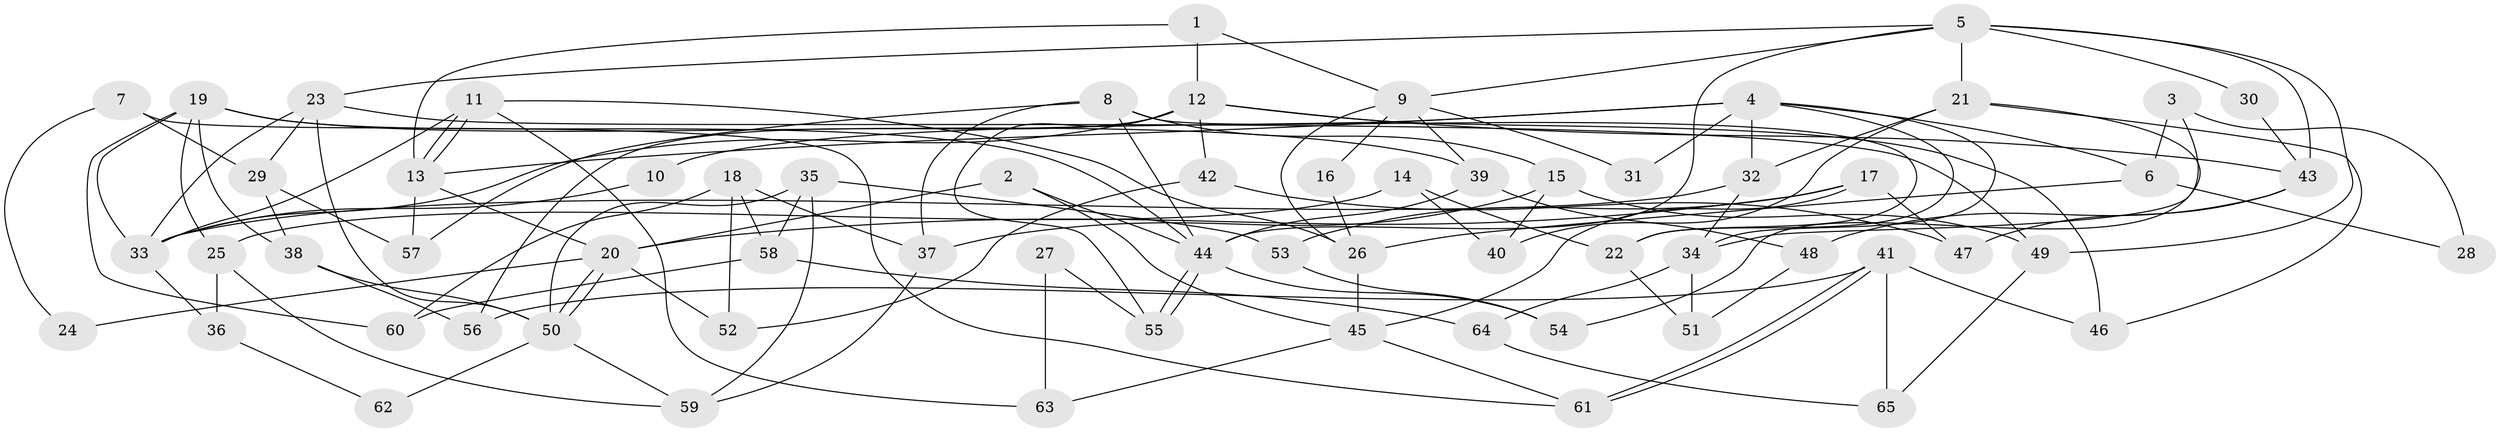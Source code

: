 // Generated by graph-tools (version 1.1) at 2025/50/03/09/25 03:50:09]
// undirected, 65 vertices, 130 edges
graph export_dot {
graph [start="1"]
  node [color=gray90,style=filled];
  1;
  2;
  3;
  4;
  5;
  6;
  7;
  8;
  9;
  10;
  11;
  12;
  13;
  14;
  15;
  16;
  17;
  18;
  19;
  20;
  21;
  22;
  23;
  24;
  25;
  26;
  27;
  28;
  29;
  30;
  31;
  32;
  33;
  34;
  35;
  36;
  37;
  38;
  39;
  40;
  41;
  42;
  43;
  44;
  45;
  46;
  47;
  48;
  49;
  50;
  51;
  52;
  53;
  54;
  55;
  56;
  57;
  58;
  59;
  60;
  61;
  62;
  63;
  64;
  65;
  1 -- 12;
  1 -- 13;
  1 -- 9;
  2 -- 20;
  2 -- 44;
  2 -- 45;
  3 -- 6;
  3 -- 34;
  3 -- 28;
  4 -- 22;
  4 -- 32;
  4 -- 6;
  4 -- 10;
  4 -- 13;
  4 -- 31;
  4 -- 34;
  5 -- 9;
  5 -- 44;
  5 -- 21;
  5 -- 23;
  5 -- 30;
  5 -- 43;
  5 -- 49;
  6 -- 26;
  6 -- 28;
  7 -- 29;
  7 -- 61;
  7 -- 24;
  8 -- 44;
  8 -- 15;
  8 -- 22;
  8 -- 37;
  8 -- 57;
  9 -- 26;
  9 -- 16;
  9 -- 31;
  9 -- 39;
  10 -- 33;
  11 -- 33;
  11 -- 13;
  11 -- 13;
  11 -- 26;
  11 -- 63;
  12 -- 56;
  12 -- 42;
  12 -- 33;
  12 -- 43;
  12 -- 46;
  12 -- 55;
  13 -- 20;
  13 -- 57;
  14 -- 25;
  14 -- 22;
  14 -- 40;
  15 -- 49;
  15 -- 37;
  15 -- 40;
  16 -- 26;
  17 -- 53;
  17 -- 20;
  17 -- 45;
  17 -- 47;
  18 -- 58;
  18 -- 60;
  18 -- 37;
  18 -- 52;
  19 -- 38;
  19 -- 44;
  19 -- 25;
  19 -- 33;
  19 -- 39;
  19 -- 60;
  20 -- 50;
  20 -- 50;
  20 -- 24;
  20 -- 52;
  21 -- 40;
  21 -- 32;
  21 -- 46;
  21 -- 54;
  22 -- 51;
  23 -- 33;
  23 -- 29;
  23 -- 49;
  23 -- 50;
  25 -- 59;
  25 -- 36;
  26 -- 45;
  27 -- 63;
  27 -- 55;
  29 -- 57;
  29 -- 38;
  30 -- 43;
  32 -- 33;
  32 -- 34;
  33 -- 36;
  34 -- 51;
  34 -- 64;
  35 -- 50;
  35 -- 59;
  35 -- 53;
  35 -- 58;
  36 -- 62;
  37 -- 59;
  38 -- 50;
  38 -- 56;
  39 -- 44;
  39 -- 48;
  41 -- 61;
  41 -- 61;
  41 -- 46;
  41 -- 56;
  41 -- 65;
  42 -- 47;
  42 -- 52;
  43 -- 47;
  43 -- 48;
  44 -- 55;
  44 -- 55;
  44 -- 54;
  45 -- 61;
  45 -- 63;
  48 -- 51;
  49 -- 65;
  50 -- 59;
  50 -- 62;
  53 -- 54;
  58 -- 64;
  58 -- 60;
  64 -- 65;
}
